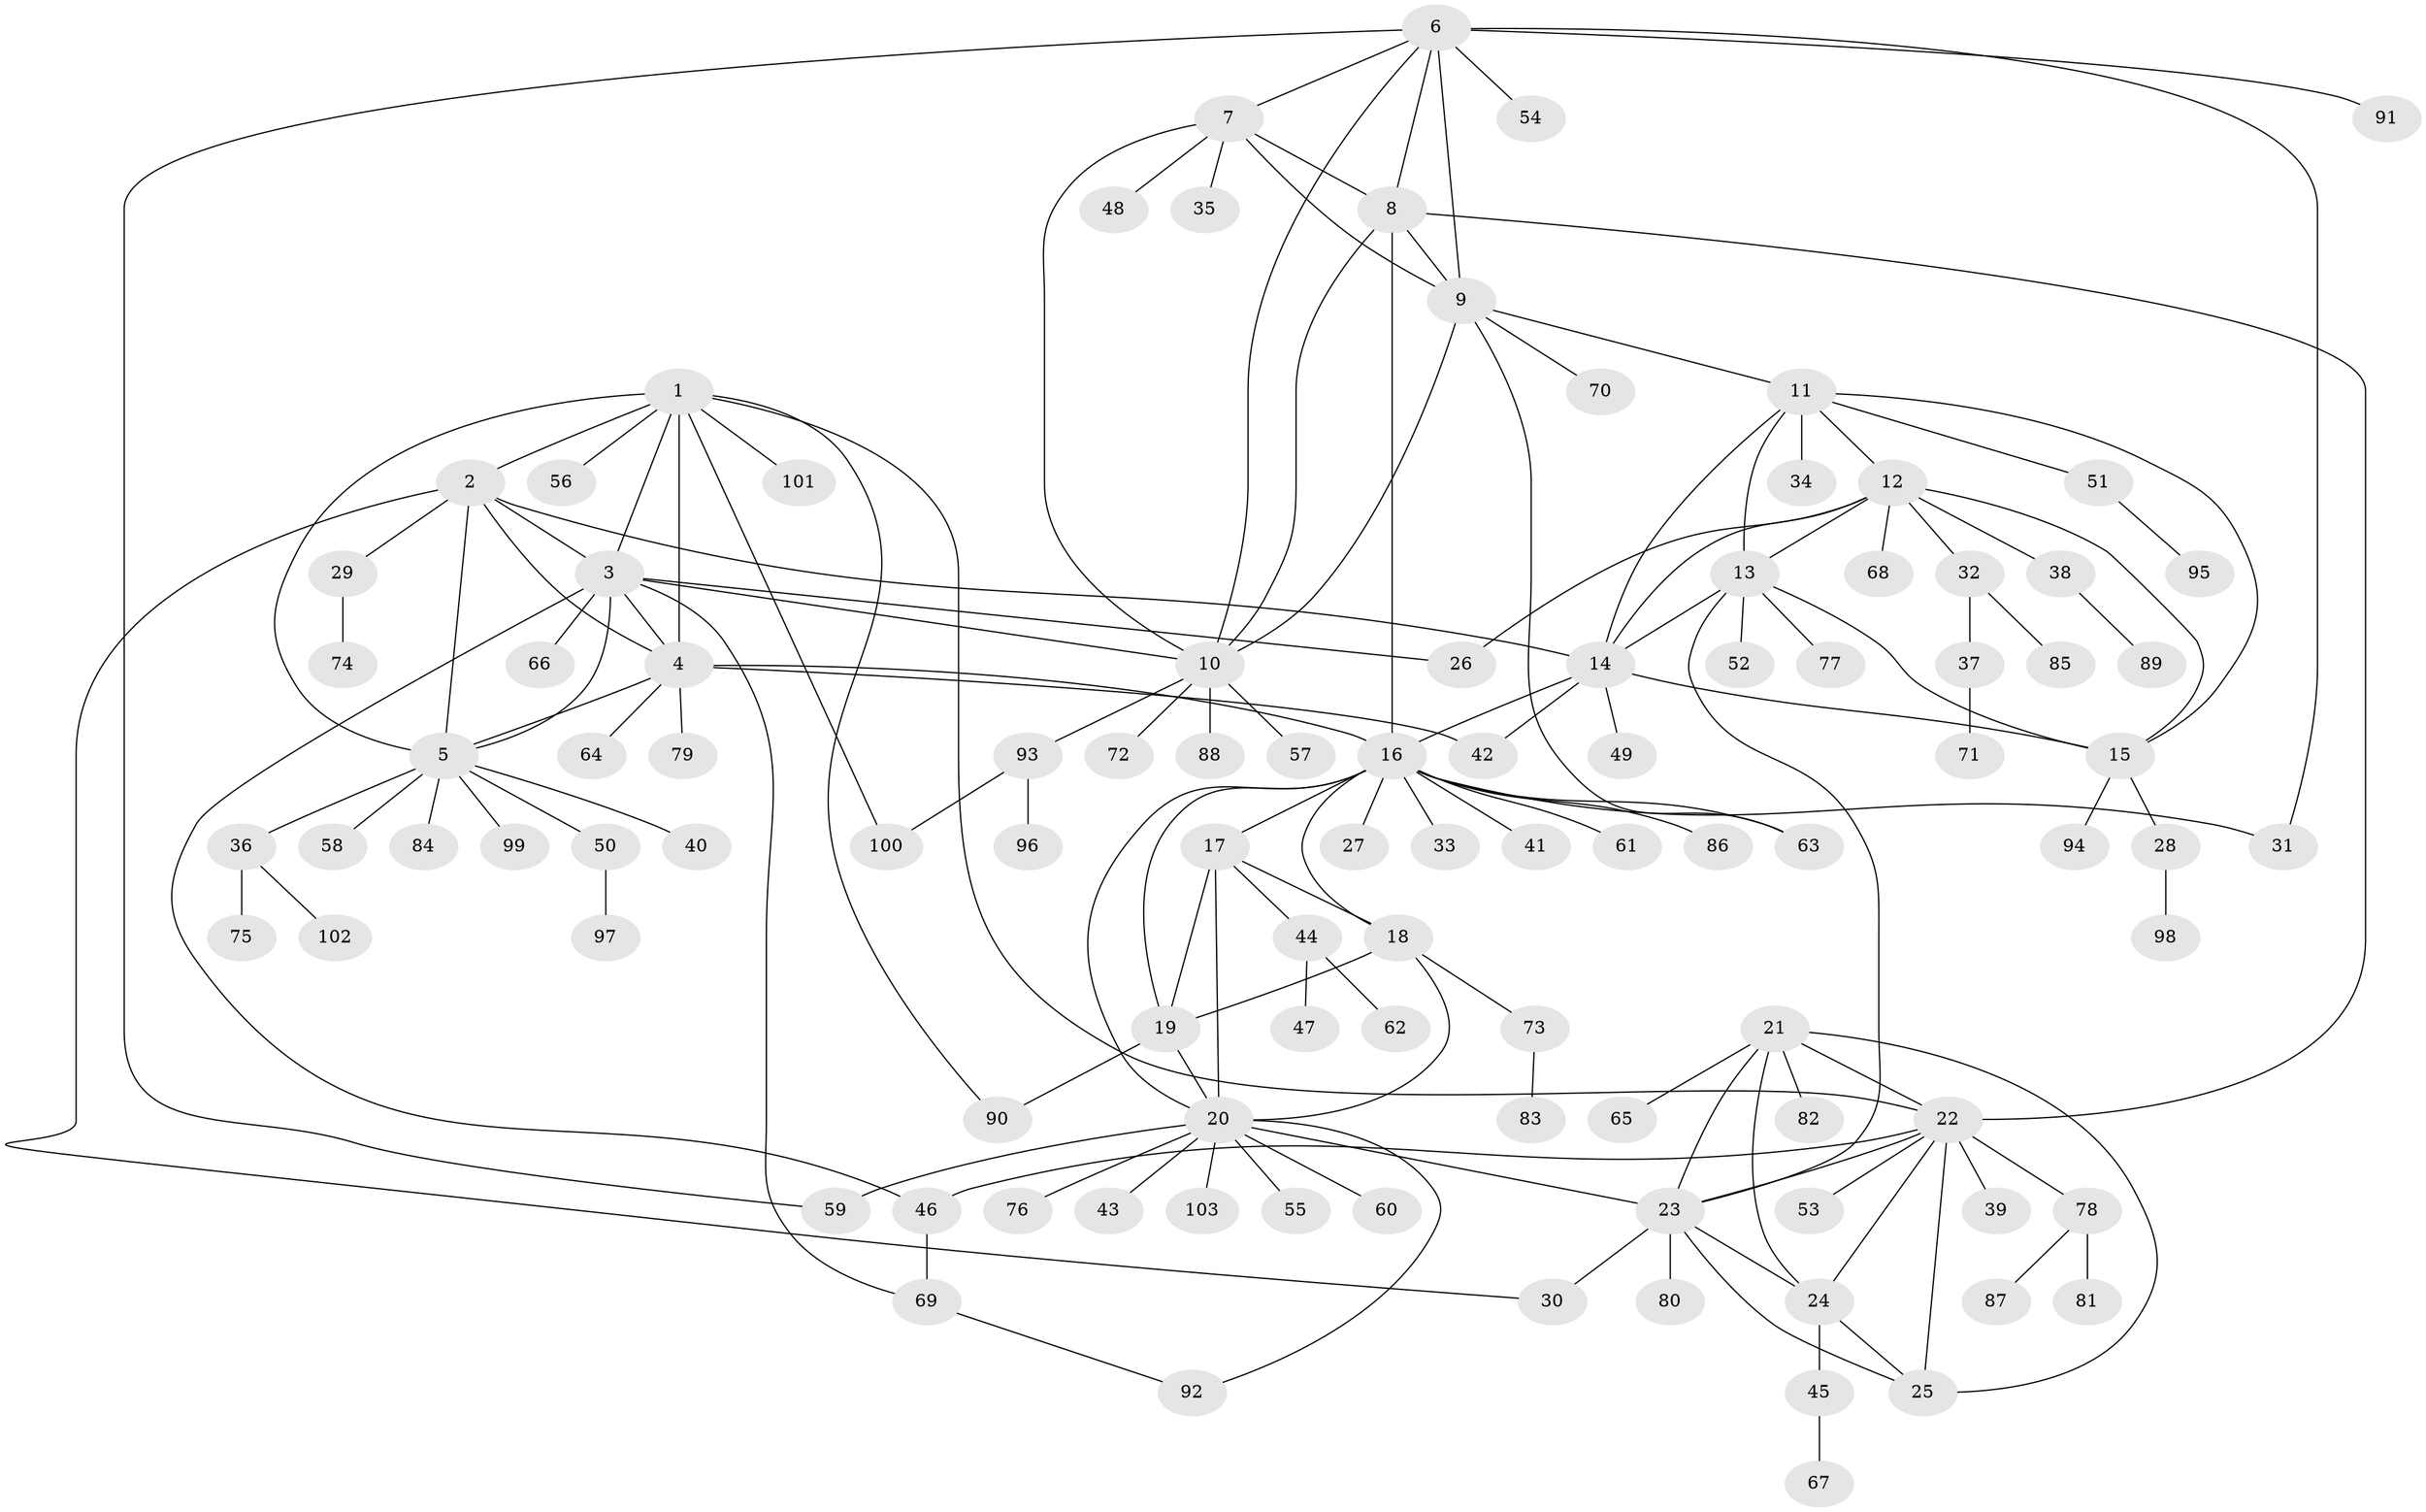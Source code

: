 // coarse degree distribution, {4: 0.038461538461538464, 10: 0.038461538461538464, 5: 0.07692307692307693, 9: 0.038461538461538464, 1: 0.4807692307692308, 6: 0.11538461538461539, 2: 0.15384615384615385, 3: 0.038461538461538464, 7: 0.019230769230769232}
// Generated by graph-tools (version 1.1) at 2025/37/03/04/25 23:37:37]
// undirected, 103 vertices, 149 edges
graph export_dot {
  node [color=gray90,style=filled];
  1;
  2;
  3;
  4;
  5;
  6;
  7;
  8;
  9;
  10;
  11;
  12;
  13;
  14;
  15;
  16;
  17;
  18;
  19;
  20;
  21;
  22;
  23;
  24;
  25;
  26;
  27;
  28;
  29;
  30;
  31;
  32;
  33;
  34;
  35;
  36;
  37;
  38;
  39;
  40;
  41;
  42;
  43;
  44;
  45;
  46;
  47;
  48;
  49;
  50;
  51;
  52;
  53;
  54;
  55;
  56;
  57;
  58;
  59;
  60;
  61;
  62;
  63;
  64;
  65;
  66;
  67;
  68;
  69;
  70;
  71;
  72;
  73;
  74;
  75;
  76;
  77;
  78;
  79;
  80;
  81;
  82;
  83;
  84;
  85;
  86;
  87;
  88;
  89;
  90;
  91;
  92;
  93;
  94;
  95;
  96;
  97;
  98;
  99;
  100;
  101;
  102;
  103;
  1 -- 2;
  1 -- 3;
  1 -- 4;
  1 -- 5;
  1 -- 22;
  1 -- 56;
  1 -- 90;
  1 -- 100;
  1 -- 101;
  2 -- 3;
  2 -- 4;
  2 -- 5;
  2 -- 14;
  2 -- 29;
  2 -- 30;
  3 -- 4;
  3 -- 5;
  3 -- 10;
  3 -- 26;
  3 -- 46;
  3 -- 66;
  3 -- 69;
  4 -- 5;
  4 -- 16;
  4 -- 42;
  4 -- 64;
  4 -- 79;
  5 -- 36;
  5 -- 40;
  5 -- 50;
  5 -- 58;
  5 -- 84;
  5 -- 99;
  6 -- 7;
  6 -- 8;
  6 -- 9;
  6 -- 10;
  6 -- 31;
  6 -- 54;
  6 -- 59;
  6 -- 91;
  7 -- 8;
  7 -- 9;
  7 -- 10;
  7 -- 35;
  7 -- 48;
  8 -- 9;
  8 -- 10;
  8 -- 16;
  8 -- 22;
  9 -- 10;
  9 -- 11;
  9 -- 63;
  9 -- 70;
  10 -- 57;
  10 -- 72;
  10 -- 88;
  10 -- 93;
  11 -- 12;
  11 -- 13;
  11 -- 14;
  11 -- 15;
  11 -- 34;
  11 -- 51;
  12 -- 13;
  12 -- 14;
  12 -- 15;
  12 -- 26;
  12 -- 32;
  12 -- 38;
  12 -- 68;
  13 -- 14;
  13 -- 15;
  13 -- 23;
  13 -- 52;
  13 -- 77;
  14 -- 15;
  14 -- 16;
  14 -- 42;
  14 -- 49;
  15 -- 28;
  15 -- 94;
  16 -- 17;
  16 -- 18;
  16 -- 19;
  16 -- 20;
  16 -- 27;
  16 -- 31;
  16 -- 33;
  16 -- 41;
  16 -- 61;
  16 -- 63;
  16 -- 86;
  17 -- 18;
  17 -- 19;
  17 -- 20;
  17 -- 44;
  18 -- 19;
  18 -- 20;
  18 -- 73;
  19 -- 20;
  19 -- 90;
  20 -- 23;
  20 -- 43;
  20 -- 55;
  20 -- 59;
  20 -- 60;
  20 -- 76;
  20 -- 92;
  20 -- 103;
  21 -- 22;
  21 -- 23;
  21 -- 24;
  21 -- 25;
  21 -- 65;
  21 -- 82;
  22 -- 23;
  22 -- 24;
  22 -- 25;
  22 -- 39;
  22 -- 46;
  22 -- 53;
  22 -- 78;
  23 -- 24;
  23 -- 25;
  23 -- 30;
  23 -- 80;
  24 -- 25;
  24 -- 45;
  28 -- 98;
  29 -- 74;
  32 -- 37;
  32 -- 85;
  36 -- 75;
  36 -- 102;
  37 -- 71;
  38 -- 89;
  44 -- 47;
  44 -- 62;
  45 -- 67;
  46 -- 69;
  50 -- 97;
  51 -- 95;
  69 -- 92;
  73 -- 83;
  78 -- 81;
  78 -- 87;
  93 -- 96;
  93 -- 100;
}

